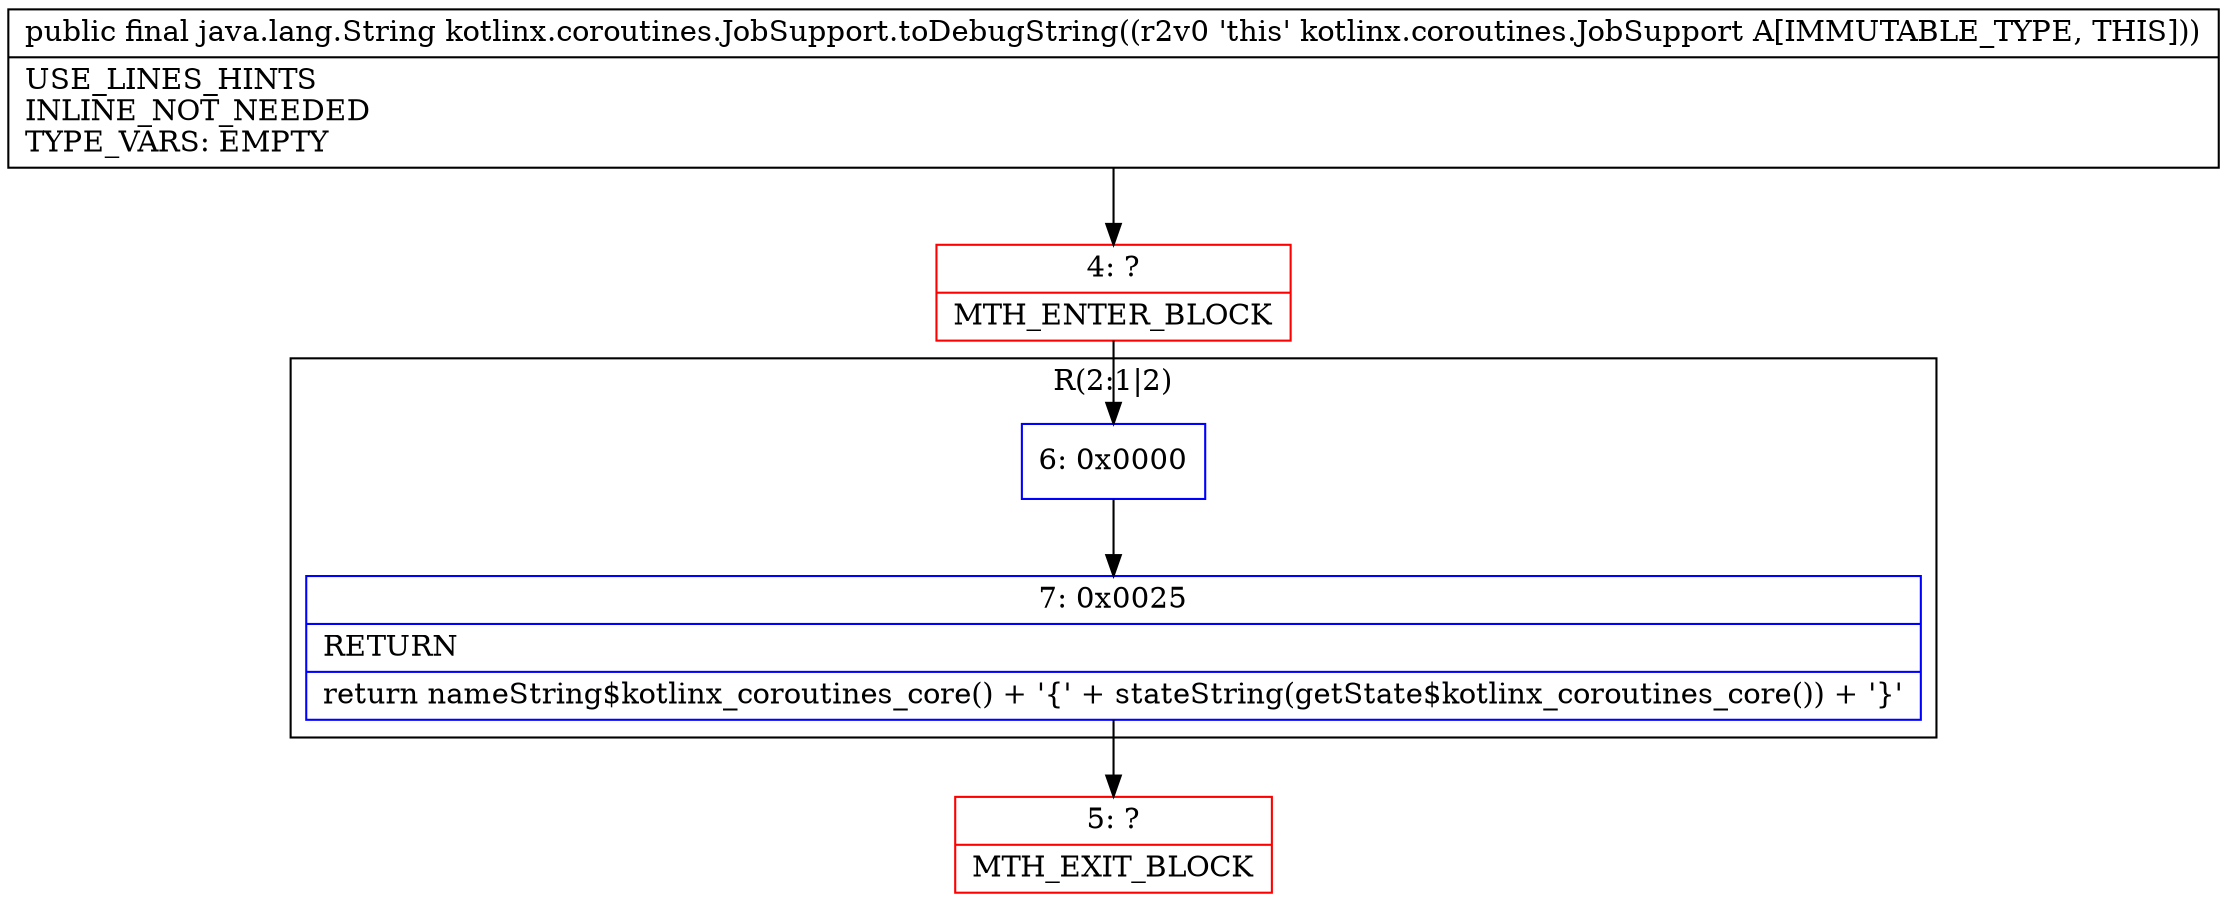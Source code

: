digraph "CFG forkotlinx.coroutines.JobSupport.toDebugString()Ljava\/lang\/String;" {
subgraph cluster_Region_1456373303 {
label = "R(2:1|2)";
node [shape=record,color=blue];
Node_6 [shape=record,label="{6\:\ 0x0000}"];
Node_7 [shape=record,label="{7\:\ 0x0025|RETURN\l|return nameString$kotlinx_coroutines_core() + '\{' + stateString(getState$kotlinx_coroutines_core()) + '\}'\l}"];
}
Node_4 [shape=record,color=red,label="{4\:\ ?|MTH_ENTER_BLOCK\l}"];
Node_5 [shape=record,color=red,label="{5\:\ ?|MTH_EXIT_BLOCK\l}"];
MethodNode[shape=record,label="{public final java.lang.String kotlinx.coroutines.JobSupport.toDebugString((r2v0 'this' kotlinx.coroutines.JobSupport A[IMMUTABLE_TYPE, THIS]))  | USE_LINES_HINTS\lINLINE_NOT_NEEDED\lTYPE_VARS: EMPTY\l}"];
MethodNode -> Node_4;Node_6 -> Node_7;
Node_7 -> Node_5;
Node_4 -> Node_6;
}

